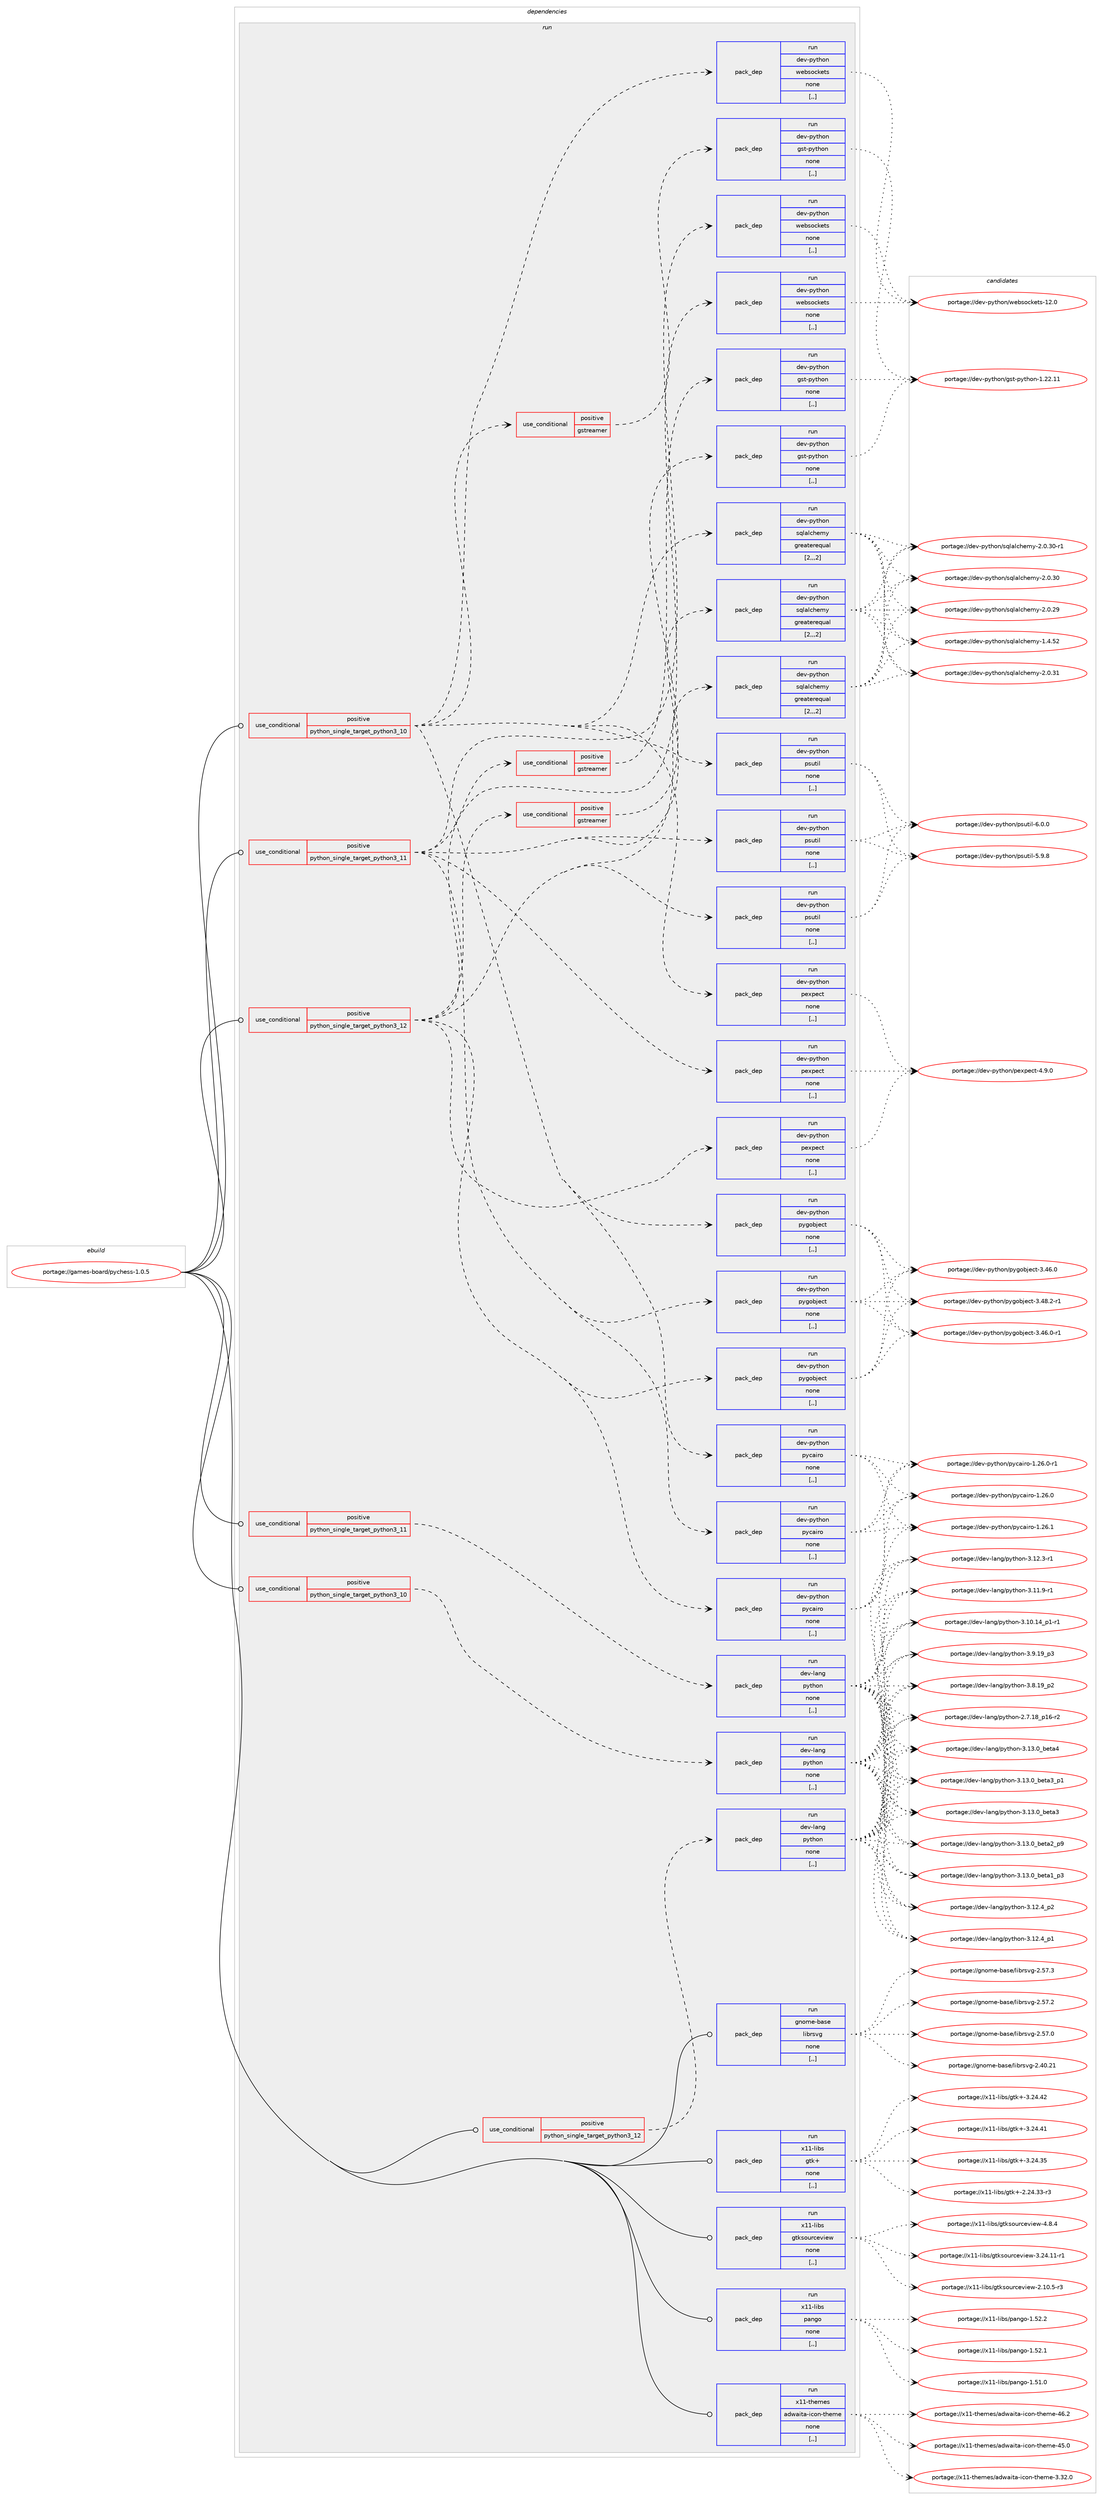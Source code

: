 digraph prolog {

# *************
# Graph options
# *************

newrank=true;
concentrate=true;
compound=true;
graph [rankdir=LR,fontname=Helvetica,fontsize=10,ranksep=1.5];#, ranksep=2.5, nodesep=0.2];
edge  [arrowhead=vee];
node  [fontname=Helvetica,fontsize=10];

# **********
# The ebuild
# **********

subgraph cluster_leftcol {
color=gray;
label=<<i>ebuild</i>>;
id [label="portage://games-board/pychess-1.0.5", color=red, width=4, href="../games-board/pychess-1.0.5.svg"];
}

# ****************
# The dependencies
# ****************

subgraph cluster_midcol {
color=gray;
label=<<i>dependencies</i>>;
subgraph cluster_compile {
fillcolor="#eeeeee";
style=filled;
label=<<i>compile</i>>;
}
subgraph cluster_compileandrun {
fillcolor="#eeeeee";
style=filled;
label=<<i>compile and run</i>>;
}
subgraph cluster_run {
fillcolor="#eeeeee";
style=filled;
label=<<i>run</i>>;
subgraph cond63045 {
dependency226054 [label=<<TABLE BORDER="0" CELLBORDER="1" CELLSPACING="0" CELLPADDING="4"><TR><TD ROWSPAN="3" CELLPADDING="10">use_conditional</TD></TR><TR><TD>positive</TD></TR><TR><TD>python_single_target_python3_10</TD></TR></TABLE>>, shape=none, color=red];
subgraph pack161528 {
dependency226055 [label=<<TABLE BORDER="0" CELLBORDER="1" CELLSPACING="0" CELLPADDING="4" WIDTH="220"><TR><TD ROWSPAN="6" CELLPADDING="30">pack_dep</TD></TR><TR><TD WIDTH="110">run</TD></TR><TR><TD>dev-lang</TD></TR><TR><TD>python</TD></TR><TR><TD>none</TD></TR><TR><TD>[,,]</TD></TR></TABLE>>, shape=none, color=blue];
}
dependency226054:e -> dependency226055:w [weight=20,style="dashed",arrowhead="vee"];
}
id:e -> dependency226054:w [weight=20,style="solid",arrowhead="odot"];
subgraph cond63046 {
dependency226056 [label=<<TABLE BORDER="0" CELLBORDER="1" CELLSPACING="0" CELLPADDING="4"><TR><TD ROWSPAN="3" CELLPADDING="10">use_conditional</TD></TR><TR><TD>positive</TD></TR><TR><TD>python_single_target_python3_10</TD></TR></TABLE>>, shape=none, color=red];
subgraph pack161529 {
dependency226057 [label=<<TABLE BORDER="0" CELLBORDER="1" CELLSPACING="0" CELLPADDING="4" WIDTH="220"><TR><TD ROWSPAN="6" CELLPADDING="30">pack_dep</TD></TR><TR><TD WIDTH="110">run</TD></TR><TR><TD>dev-python</TD></TR><TR><TD>pexpect</TD></TR><TR><TD>none</TD></TR><TR><TD>[,,]</TD></TR></TABLE>>, shape=none, color=blue];
}
dependency226056:e -> dependency226057:w [weight=20,style="dashed",arrowhead="vee"];
subgraph pack161530 {
dependency226058 [label=<<TABLE BORDER="0" CELLBORDER="1" CELLSPACING="0" CELLPADDING="4" WIDTH="220"><TR><TD ROWSPAN="6" CELLPADDING="30">pack_dep</TD></TR><TR><TD WIDTH="110">run</TD></TR><TR><TD>dev-python</TD></TR><TR><TD>psutil</TD></TR><TR><TD>none</TD></TR><TR><TD>[,,]</TD></TR></TABLE>>, shape=none, color=blue];
}
dependency226056:e -> dependency226058:w [weight=20,style="dashed",arrowhead="vee"];
subgraph pack161531 {
dependency226059 [label=<<TABLE BORDER="0" CELLBORDER="1" CELLSPACING="0" CELLPADDING="4" WIDTH="220"><TR><TD ROWSPAN="6" CELLPADDING="30">pack_dep</TD></TR><TR><TD WIDTH="110">run</TD></TR><TR><TD>dev-python</TD></TR><TR><TD>pycairo</TD></TR><TR><TD>none</TD></TR><TR><TD>[,,]</TD></TR></TABLE>>, shape=none, color=blue];
}
dependency226056:e -> dependency226059:w [weight=20,style="dashed",arrowhead="vee"];
subgraph pack161532 {
dependency226060 [label=<<TABLE BORDER="0" CELLBORDER="1" CELLSPACING="0" CELLPADDING="4" WIDTH="220"><TR><TD ROWSPAN="6" CELLPADDING="30">pack_dep</TD></TR><TR><TD WIDTH="110">run</TD></TR><TR><TD>dev-python</TD></TR><TR><TD>pygobject</TD></TR><TR><TD>none</TD></TR><TR><TD>[,,]</TD></TR></TABLE>>, shape=none, color=blue];
}
dependency226056:e -> dependency226060:w [weight=20,style="dashed",arrowhead="vee"];
subgraph pack161533 {
dependency226061 [label=<<TABLE BORDER="0" CELLBORDER="1" CELLSPACING="0" CELLPADDING="4" WIDTH="220"><TR><TD ROWSPAN="6" CELLPADDING="30">pack_dep</TD></TR><TR><TD WIDTH="110">run</TD></TR><TR><TD>dev-python</TD></TR><TR><TD>sqlalchemy</TD></TR><TR><TD>greaterequal</TD></TR><TR><TD>[2,,,2]</TD></TR></TABLE>>, shape=none, color=blue];
}
dependency226056:e -> dependency226061:w [weight=20,style="dashed",arrowhead="vee"];
subgraph pack161534 {
dependency226062 [label=<<TABLE BORDER="0" CELLBORDER="1" CELLSPACING="0" CELLPADDING="4" WIDTH="220"><TR><TD ROWSPAN="6" CELLPADDING="30">pack_dep</TD></TR><TR><TD WIDTH="110">run</TD></TR><TR><TD>dev-python</TD></TR><TR><TD>websockets</TD></TR><TR><TD>none</TD></TR><TR><TD>[,,]</TD></TR></TABLE>>, shape=none, color=blue];
}
dependency226056:e -> dependency226062:w [weight=20,style="dashed",arrowhead="vee"];
subgraph cond63047 {
dependency226063 [label=<<TABLE BORDER="0" CELLBORDER="1" CELLSPACING="0" CELLPADDING="4"><TR><TD ROWSPAN="3" CELLPADDING="10">use_conditional</TD></TR><TR><TD>positive</TD></TR><TR><TD>gstreamer</TD></TR></TABLE>>, shape=none, color=red];
subgraph pack161535 {
dependency226064 [label=<<TABLE BORDER="0" CELLBORDER="1" CELLSPACING="0" CELLPADDING="4" WIDTH="220"><TR><TD ROWSPAN="6" CELLPADDING="30">pack_dep</TD></TR><TR><TD WIDTH="110">run</TD></TR><TR><TD>dev-python</TD></TR><TR><TD>gst-python</TD></TR><TR><TD>none</TD></TR><TR><TD>[,,]</TD></TR></TABLE>>, shape=none, color=blue];
}
dependency226063:e -> dependency226064:w [weight=20,style="dashed",arrowhead="vee"];
}
dependency226056:e -> dependency226063:w [weight=20,style="dashed",arrowhead="vee"];
}
id:e -> dependency226056:w [weight=20,style="solid",arrowhead="odot"];
subgraph cond63048 {
dependency226065 [label=<<TABLE BORDER="0" CELLBORDER="1" CELLSPACING="0" CELLPADDING="4"><TR><TD ROWSPAN="3" CELLPADDING="10">use_conditional</TD></TR><TR><TD>positive</TD></TR><TR><TD>python_single_target_python3_11</TD></TR></TABLE>>, shape=none, color=red];
subgraph pack161536 {
dependency226066 [label=<<TABLE BORDER="0" CELLBORDER="1" CELLSPACING="0" CELLPADDING="4" WIDTH="220"><TR><TD ROWSPAN="6" CELLPADDING="30">pack_dep</TD></TR><TR><TD WIDTH="110">run</TD></TR><TR><TD>dev-lang</TD></TR><TR><TD>python</TD></TR><TR><TD>none</TD></TR><TR><TD>[,,]</TD></TR></TABLE>>, shape=none, color=blue];
}
dependency226065:e -> dependency226066:w [weight=20,style="dashed",arrowhead="vee"];
}
id:e -> dependency226065:w [weight=20,style="solid",arrowhead="odot"];
subgraph cond63049 {
dependency226067 [label=<<TABLE BORDER="0" CELLBORDER="1" CELLSPACING="0" CELLPADDING="4"><TR><TD ROWSPAN="3" CELLPADDING="10">use_conditional</TD></TR><TR><TD>positive</TD></TR><TR><TD>python_single_target_python3_11</TD></TR></TABLE>>, shape=none, color=red];
subgraph pack161537 {
dependency226068 [label=<<TABLE BORDER="0" CELLBORDER="1" CELLSPACING="0" CELLPADDING="4" WIDTH="220"><TR><TD ROWSPAN="6" CELLPADDING="30">pack_dep</TD></TR><TR><TD WIDTH="110">run</TD></TR><TR><TD>dev-python</TD></TR><TR><TD>pexpect</TD></TR><TR><TD>none</TD></TR><TR><TD>[,,]</TD></TR></TABLE>>, shape=none, color=blue];
}
dependency226067:e -> dependency226068:w [weight=20,style="dashed",arrowhead="vee"];
subgraph pack161538 {
dependency226069 [label=<<TABLE BORDER="0" CELLBORDER="1" CELLSPACING="0" CELLPADDING="4" WIDTH="220"><TR><TD ROWSPAN="6" CELLPADDING="30">pack_dep</TD></TR><TR><TD WIDTH="110">run</TD></TR><TR><TD>dev-python</TD></TR><TR><TD>psutil</TD></TR><TR><TD>none</TD></TR><TR><TD>[,,]</TD></TR></TABLE>>, shape=none, color=blue];
}
dependency226067:e -> dependency226069:w [weight=20,style="dashed",arrowhead="vee"];
subgraph pack161539 {
dependency226070 [label=<<TABLE BORDER="0" CELLBORDER="1" CELLSPACING="0" CELLPADDING="4" WIDTH="220"><TR><TD ROWSPAN="6" CELLPADDING="30">pack_dep</TD></TR><TR><TD WIDTH="110">run</TD></TR><TR><TD>dev-python</TD></TR><TR><TD>pycairo</TD></TR><TR><TD>none</TD></TR><TR><TD>[,,]</TD></TR></TABLE>>, shape=none, color=blue];
}
dependency226067:e -> dependency226070:w [weight=20,style="dashed",arrowhead="vee"];
subgraph pack161540 {
dependency226071 [label=<<TABLE BORDER="0" CELLBORDER="1" CELLSPACING="0" CELLPADDING="4" WIDTH="220"><TR><TD ROWSPAN="6" CELLPADDING="30">pack_dep</TD></TR><TR><TD WIDTH="110">run</TD></TR><TR><TD>dev-python</TD></TR><TR><TD>pygobject</TD></TR><TR><TD>none</TD></TR><TR><TD>[,,]</TD></TR></TABLE>>, shape=none, color=blue];
}
dependency226067:e -> dependency226071:w [weight=20,style="dashed",arrowhead="vee"];
subgraph pack161541 {
dependency226072 [label=<<TABLE BORDER="0" CELLBORDER="1" CELLSPACING="0" CELLPADDING="4" WIDTH="220"><TR><TD ROWSPAN="6" CELLPADDING="30">pack_dep</TD></TR><TR><TD WIDTH="110">run</TD></TR><TR><TD>dev-python</TD></TR><TR><TD>sqlalchemy</TD></TR><TR><TD>greaterequal</TD></TR><TR><TD>[2,,,2]</TD></TR></TABLE>>, shape=none, color=blue];
}
dependency226067:e -> dependency226072:w [weight=20,style="dashed",arrowhead="vee"];
subgraph pack161542 {
dependency226073 [label=<<TABLE BORDER="0" CELLBORDER="1" CELLSPACING="0" CELLPADDING="4" WIDTH="220"><TR><TD ROWSPAN="6" CELLPADDING="30">pack_dep</TD></TR><TR><TD WIDTH="110">run</TD></TR><TR><TD>dev-python</TD></TR><TR><TD>websockets</TD></TR><TR><TD>none</TD></TR><TR><TD>[,,]</TD></TR></TABLE>>, shape=none, color=blue];
}
dependency226067:e -> dependency226073:w [weight=20,style="dashed",arrowhead="vee"];
subgraph cond63050 {
dependency226074 [label=<<TABLE BORDER="0" CELLBORDER="1" CELLSPACING="0" CELLPADDING="4"><TR><TD ROWSPAN="3" CELLPADDING="10">use_conditional</TD></TR><TR><TD>positive</TD></TR><TR><TD>gstreamer</TD></TR></TABLE>>, shape=none, color=red];
subgraph pack161543 {
dependency226075 [label=<<TABLE BORDER="0" CELLBORDER="1" CELLSPACING="0" CELLPADDING="4" WIDTH="220"><TR><TD ROWSPAN="6" CELLPADDING="30">pack_dep</TD></TR><TR><TD WIDTH="110">run</TD></TR><TR><TD>dev-python</TD></TR><TR><TD>gst-python</TD></TR><TR><TD>none</TD></TR><TR><TD>[,,]</TD></TR></TABLE>>, shape=none, color=blue];
}
dependency226074:e -> dependency226075:w [weight=20,style="dashed",arrowhead="vee"];
}
dependency226067:e -> dependency226074:w [weight=20,style="dashed",arrowhead="vee"];
}
id:e -> dependency226067:w [weight=20,style="solid",arrowhead="odot"];
subgraph cond63051 {
dependency226076 [label=<<TABLE BORDER="0" CELLBORDER="1" CELLSPACING="0" CELLPADDING="4"><TR><TD ROWSPAN="3" CELLPADDING="10">use_conditional</TD></TR><TR><TD>positive</TD></TR><TR><TD>python_single_target_python3_12</TD></TR></TABLE>>, shape=none, color=red];
subgraph pack161544 {
dependency226077 [label=<<TABLE BORDER="0" CELLBORDER="1" CELLSPACING="0" CELLPADDING="4" WIDTH="220"><TR><TD ROWSPAN="6" CELLPADDING="30">pack_dep</TD></TR><TR><TD WIDTH="110">run</TD></TR><TR><TD>dev-lang</TD></TR><TR><TD>python</TD></TR><TR><TD>none</TD></TR><TR><TD>[,,]</TD></TR></TABLE>>, shape=none, color=blue];
}
dependency226076:e -> dependency226077:w [weight=20,style="dashed",arrowhead="vee"];
}
id:e -> dependency226076:w [weight=20,style="solid",arrowhead="odot"];
subgraph cond63052 {
dependency226078 [label=<<TABLE BORDER="0" CELLBORDER="1" CELLSPACING="0" CELLPADDING="4"><TR><TD ROWSPAN="3" CELLPADDING="10">use_conditional</TD></TR><TR><TD>positive</TD></TR><TR><TD>python_single_target_python3_12</TD></TR></TABLE>>, shape=none, color=red];
subgraph pack161545 {
dependency226079 [label=<<TABLE BORDER="0" CELLBORDER="1" CELLSPACING="0" CELLPADDING="4" WIDTH="220"><TR><TD ROWSPAN="6" CELLPADDING="30">pack_dep</TD></TR><TR><TD WIDTH="110">run</TD></TR><TR><TD>dev-python</TD></TR><TR><TD>pexpect</TD></TR><TR><TD>none</TD></TR><TR><TD>[,,]</TD></TR></TABLE>>, shape=none, color=blue];
}
dependency226078:e -> dependency226079:w [weight=20,style="dashed",arrowhead="vee"];
subgraph pack161546 {
dependency226080 [label=<<TABLE BORDER="0" CELLBORDER="1" CELLSPACING="0" CELLPADDING="4" WIDTH="220"><TR><TD ROWSPAN="6" CELLPADDING="30">pack_dep</TD></TR><TR><TD WIDTH="110">run</TD></TR><TR><TD>dev-python</TD></TR><TR><TD>psutil</TD></TR><TR><TD>none</TD></TR><TR><TD>[,,]</TD></TR></TABLE>>, shape=none, color=blue];
}
dependency226078:e -> dependency226080:w [weight=20,style="dashed",arrowhead="vee"];
subgraph pack161547 {
dependency226081 [label=<<TABLE BORDER="0" CELLBORDER="1" CELLSPACING="0" CELLPADDING="4" WIDTH="220"><TR><TD ROWSPAN="6" CELLPADDING="30">pack_dep</TD></TR><TR><TD WIDTH="110">run</TD></TR><TR><TD>dev-python</TD></TR><TR><TD>pycairo</TD></TR><TR><TD>none</TD></TR><TR><TD>[,,]</TD></TR></TABLE>>, shape=none, color=blue];
}
dependency226078:e -> dependency226081:w [weight=20,style="dashed",arrowhead="vee"];
subgraph pack161548 {
dependency226082 [label=<<TABLE BORDER="0" CELLBORDER="1" CELLSPACING="0" CELLPADDING="4" WIDTH="220"><TR><TD ROWSPAN="6" CELLPADDING="30">pack_dep</TD></TR><TR><TD WIDTH="110">run</TD></TR><TR><TD>dev-python</TD></TR><TR><TD>pygobject</TD></TR><TR><TD>none</TD></TR><TR><TD>[,,]</TD></TR></TABLE>>, shape=none, color=blue];
}
dependency226078:e -> dependency226082:w [weight=20,style="dashed",arrowhead="vee"];
subgraph pack161549 {
dependency226083 [label=<<TABLE BORDER="0" CELLBORDER="1" CELLSPACING="0" CELLPADDING="4" WIDTH="220"><TR><TD ROWSPAN="6" CELLPADDING="30">pack_dep</TD></TR><TR><TD WIDTH="110">run</TD></TR><TR><TD>dev-python</TD></TR><TR><TD>sqlalchemy</TD></TR><TR><TD>greaterequal</TD></TR><TR><TD>[2,,,2]</TD></TR></TABLE>>, shape=none, color=blue];
}
dependency226078:e -> dependency226083:w [weight=20,style="dashed",arrowhead="vee"];
subgraph pack161550 {
dependency226084 [label=<<TABLE BORDER="0" CELLBORDER="1" CELLSPACING="0" CELLPADDING="4" WIDTH="220"><TR><TD ROWSPAN="6" CELLPADDING="30">pack_dep</TD></TR><TR><TD WIDTH="110">run</TD></TR><TR><TD>dev-python</TD></TR><TR><TD>websockets</TD></TR><TR><TD>none</TD></TR><TR><TD>[,,]</TD></TR></TABLE>>, shape=none, color=blue];
}
dependency226078:e -> dependency226084:w [weight=20,style="dashed",arrowhead="vee"];
subgraph cond63053 {
dependency226085 [label=<<TABLE BORDER="0" CELLBORDER="1" CELLSPACING="0" CELLPADDING="4"><TR><TD ROWSPAN="3" CELLPADDING="10">use_conditional</TD></TR><TR><TD>positive</TD></TR><TR><TD>gstreamer</TD></TR></TABLE>>, shape=none, color=red];
subgraph pack161551 {
dependency226086 [label=<<TABLE BORDER="0" CELLBORDER="1" CELLSPACING="0" CELLPADDING="4" WIDTH="220"><TR><TD ROWSPAN="6" CELLPADDING="30">pack_dep</TD></TR><TR><TD WIDTH="110">run</TD></TR><TR><TD>dev-python</TD></TR><TR><TD>gst-python</TD></TR><TR><TD>none</TD></TR><TR><TD>[,,]</TD></TR></TABLE>>, shape=none, color=blue];
}
dependency226085:e -> dependency226086:w [weight=20,style="dashed",arrowhead="vee"];
}
dependency226078:e -> dependency226085:w [weight=20,style="dashed",arrowhead="vee"];
}
id:e -> dependency226078:w [weight=20,style="solid",arrowhead="odot"];
subgraph pack161552 {
dependency226087 [label=<<TABLE BORDER="0" CELLBORDER="1" CELLSPACING="0" CELLPADDING="4" WIDTH="220"><TR><TD ROWSPAN="6" CELLPADDING="30">pack_dep</TD></TR><TR><TD WIDTH="110">run</TD></TR><TR><TD>gnome-base</TD></TR><TR><TD>librsvg</TD></TR><TR><TD>none</TD></TR><TR><TD>[,,]</TD></TR></TABLE>>, shape=none, color=blue];
}
id:e -> dependency226087:w [weight=20,style="solid",arrowhead="odot"];
subgraph pack161553 {
dependency226088 [label=<<TABLE BORDER="0" CELLBORDER="1" CELLSPACING="0" CELLPADDING="4" WIDTH="220"><TR><TD ROWSPAN="6" CELLPADDING="30">pack_dep</TD></TR><TR><TD WIDTH="110">run</TD></TR><TR><TD>x11-libs</TD></TR><TR><TD>gtk+</TD></TR><TR><TD>none</TD></TR><TR><TD>[,,]</TD></TR></TABLE>>, shape=none, color=blue];
}
id:e -> dependency226088:w [weight=20,style="solid",arrowhead="odot"];
subgraph pack161554 {
dependency226089 [label=<<TABLE BORDER="0" CELLBORDER="1" CELLSPACING="0" CELLPADDING="4" WIDTH="220"><TR><TD ROWSPAN="6" CELLPADDING="30">pack_dep</TD></TR><TR><TD WIDTH="110">run</TD></TR><TR><TD>x11-libs</TD></TR><TR><TD>gtksourceview</TD></TR><TR><TD>none</TD></TR><TR><TD>[,,]</TD></TR></TABLE>>, shape=none, color=blue];
}
id:e -> dependency226089:w [weight=20,style="solid",arrowhead="odot"];
subgraph pack161555 {
dependency226090 [label=<<TABLE BORDER="0" CELLBORDER="1" CELLSPACING="0" CELLPADDING="4" WIDTH="220"><TR><TD ROWSPAN="6" CELLPADDING="30">pack_dep</TD></TR><TR><TD WIDTH="110">run</TD></TR><TR><TD>x11-libs</TD></TR><TR><TD>pango</TD></TR><TR><TD>none</TD></TR><TR><TD>[,,]</TD></TR></TABLE>>, shape=none, color=blue];
}
id:e -> dependency226090:w [weight=20,style="solid",arrowhead="odot"];
subgraph pack161556 {
dependency226091 [label=<<TABLE BORDER="0" CELLBORDER="1" CELLSPACING="0" CELLPADDING="4" WIDTH="220"><TR><TD ROWSPAN="6" CELLPADDING="30">pack_dep</TD></TR><TR><TD WIDTH="110">run</TD></TR><TR><TD>x11-themes</TD></TR><TR><TD>adwaita-icon-theme</TD></TR><TR><TD>none</TD></TR><TR><TD>[,,]</TD></TR></TABLE>>, shape=none, color=blue];
}
id:e -> dependency226091:w [weight=20,style="solid",arrowhead="odot"];
}
}

# **************
# The candidates
# **************

subgraph cluster_choices {
rank=same;
color=gray;
label=<<i>candidates</i>>;

subgraph choice161528 {
color=black;
nodesep=1;
choice1001011184510897110103471121211161041111104551464951464895981011169752 [label="portage://dev-lang/python-3.13.0_beta4", color=red, width=4,href="../dev-lang/python-3.13.0_beta4.svg"];
choice10010111845108971101034711212111610411111045514649514648959810111697519511249 [label="portage://dev-lang/python-3.13.0_beta3_p1", color=red, width=4,href="../dev-lang/python-3.13.0_beta3_p1.svg"];
choice1001011184510897110103471121211161041111104551464951464895981011169751 [label="portage://dev-lang/python-3.13.0_beta3", color=red, width=4,href="../dev-lang/python-3.13.0_beta3.svg"];
choice10010111845108971101034711212111610411111045514649514648959810111697509511257 [label="portage://dev-lang/python-3.13.0_beta2_p9", color=red, width=4,href="../dev-lang/python-3.13.0_beta2_p9.svg"];
choice10010111845108971101034711212111610411111045514649514648959810111697499511251 [label="portage://dev-lang/python-3.13.0_beta1_p3", color=red, width=4,href="../dev-lang/python-3.13.0_beta1_p3.svg"];
choice100101118451089711010347112121116104111110455146495046529511250 [label="portage://dev-lang/python-3.12.4_p2", color=red, width=4,href="../dev-lang/python-3.12.4_p2.svg"];
choice100101118451089711010347112121116104111110455146495046529511249 [label="portage://dev-lang/python-3.12.4_p1", color=red, width=4,href="../dev-lang/python-3.12.4_p1.svg"];
choice100101118451089711010347112121116104111110455146495046514511449 [label="portage://dev-lang/python-3.12.3-r1", color=red, width=4,href="../dev-lang/python-3.12.3-r1.svg"];
choice100101118451089711010347112121116104111110455146494946574511449 [label="portage://dev-lang/python-3.11.9-r1", color=red, width=4,href="../dev-lang/python-3.11.9-r1.svg"];
choice100101118451089711010347112121116104111110455146494846495295112494511449 [label="portage://dev-lang/python-3.10.14_p1-r1", color=red, width=4,href="../dev-lang/python-3.10.14_p1-r1.svg"];
choice100101118451089711010347112121116104111110455146574649579511251 [label="portage://dev-lang/python-3.9.19_p3", color=red, width=4,href="../dev-lang/python-3.9.19_p3.svg"];
choice100101118451089711010347112121116104111110455146564649579511250 [label="portage://dev-lang/python-3.8.19_p2", color=red, width=4,href="../dev-lang/python-3.8.19_p2.svg"];
choice100101118451089711010347112121116104111110455046554649569511249544511450 [label="portage://dev-lang/python-2.7.18_p16-r2", color=red, width=4,href="../dev-lang/python-2.7.18_p16-r2.svg"];
dependency226055:e -> choice1001011184510897110103471121211161041111104551464951464895981011169752:w [style=dotted,weight="100"];
dependency226055:e -> choice10010111845108971101034711212111610411111045514649514648959810111697519511249:w [style=dotted,weight="100"];
dependency226055:e -> choice1001011184510897110103471121211161041111104551464951464895981011169751:w [style=dotted,weight="100"];
dependency226055:e -> choice10010111845108971101034711212111610411111045514649514648959810111697509511257:w [style=dotted,weight="100"];
dependency226055:e -> choice10010111845108971101034711212111610411111045514649514648959810111697499511251:w [style=dotted,weight="100"];
dependency226055:e -> choice100101118451089711010347112121116104111110455146495046529511250:w [style=dotted,weight="100"];
dependency226055:e -> choice100101118451089711010347112121116104111110455146495046529511249:w [style=dotted,weight="100"];
dependency226055:e -> choice100101118451089711010347112121116104111110455146495046514511449:w [style=dotted,weight="100"];
dependency226055:e -> choice100101118451089711010347112121116104111110455146494946574511449:w [style=dotted,weight="100"];
dependency226055:e -> choice100101118451089711010347112121116104111110455146494846495295112494511449:w [style=dotted,weight="100"];
dependency226055:e -> choice100101118451089711010347112121116104111110455146574649579511251:w [style=dotted,weight="100"];
dependency226055:e -> choice100101118451089711010347112121116104111110455146564649579511250:w [style=dotted,weight="100"];
dependency226055:e -> choice100101118451089711010347112121116104111110455046554649569511249544511450:w [style=dotted,weight="100"];
}
subgraph choice161529 {
color=black;
nodesep=1;
choice100101118451121211161041111104711210112011210199116455246574648 [label="portage://dev-python/pexpect-4.9.0", color=red, width=4,href="../dev-python/pexpect-4.9.0.svg"];
dependency226057:e -> choice100101118451121211161041111104711210112011210199116455246574648:w [style=dotted,weight="100"];
}
subgraph choice161530 {
color=black;
nodesep=1;
choice1001011184511212111610411111047112115117116105108455446484648 [label="portage://dev-python/psutil-6.0.0", color=red, width=4,href="../dev-python/psutil-6.0.0.svg"];
choice1001011184511212111610411111047112115117116105108455346574656 [label="portage://dev-python/psutil-5.9.8", color=red, width=4,href="../dev-python/psutil-5.9.8.svg"];
dependency226058:e -> choice1001011184511212111610411111047112115117116105108455446484648:w [style=dotted,weight="100"];
dependency226058:e -> choice1001011184511212111610411111047112115117116105108455346574656:w [style=dotted,weight="100"];
}
subgraph choice161531 {
color=black;
nodesep=1;
choice1001011184511212111610411111047112121999710511411145494650544649 [label="portage://dev-python/pycairo-1.26.1", color=red, width=4,href="../dev-python/pycairo-1.26.1.svg"];
choice10010111845112121116104111110471121219997105114111454946505446484511449 [label="portage://dev-python/pycairo-1.26.0-r1", color=red, width=4,href="../dev-python/pycairo-1.26.0-r1.svg"];
choice1001011184511212111610411111047112121999710511411145494650544648 [label="portage://dev-python/pycairo-1.26.0", color=red, width=4,href="../dev-python/pycairo-1.26.0.svg"];
dependency226059:e -> choice1001011184511212111610411111047112121999710511411145494650544649:w [style=dotted,weight="100"];
dependency226059:e -> choice10010111845112121116104111110471121219997105114111454946505446484511449:w [style=dotted,weight="100"];
dependency226059:e -> choice1001011184511212111610411111047112121999710511411145494650544648:w [style=dotted,weight="100"];
}
subgraph choice161532 {
color=black;
nodesep=1;
choice10010111845112121116104111110471121211031119810610199116455146525646504511449 [label="portage://dev-python/pygobject-3.48.2-r1", color=red, width=4,href="../dev-python/pygobject-3.48.2-r1.svg"];
choice10010111845112121116104111110471121211031119810610199116455146525446484511449 [label="portage://dev-python/pygobject-3.46.0-r1", color=red, width=4,href="../dev-python/pygobject-3.46.0-r1.svg"];
choice1001011184511212111610411111047112121103111981061019911645514652544648 [label="portage://dev-python/pygobject-3.46.0", color=red, width=4,href="../dev-python/pygobject-3.46.0.svg"];
dependency226060:e -> choice10010111845112121116104111110471121211031119810610199116455146525646504511449:w [style=dotted,weight="100"];
dependency226060:e -> choice10010111845112121116104111110471121211031119810610199116455146525446484511449:w [style=dotted,weight="100"];
dependency226060:e -> choice1001011184511212111610411111047112121103111981061019911645514652544648:w [style=dotted,weight="100"];
}
subgraph choice161533 {
color=black;
nodesep=1;
choice1001011184511212111610411111047115113108971089910410110912145504648465149 [label="portage://dev-python/sqlalchemy-2.0.31", color=red, width=4,href="../dev-python/sqlalchemy-2.0.31.svg"];
choice10010111845112121116104111110471151131089710899104101109121455046484651484511449 [label="portage://dev-python/sqlalchemy-2.0.30-r1", color=red, width=4,href="../dev-python/sqlalchemy-2.0.30-r1.svg"];
choice1001011184511212111610411111047115113108971089910410110912145504648465148 [label="portage://dev-python/sqlalchemy-2.0.30", color=red, width=4,href="../dev-python/sqlalchemy-2.0.30.svg"];
choice1001011184511212111610411111047115113108971089910410110912145504648465057 [label="portage://dev-python/sqlalchemy-2.0.29", color=red, width=4,href="../dev-python/sqlalchemy-2.0.29.svg"];
choice1001011184511212111610411111047115113108971089910410110912145494652465350 [label="portage://dev-python/sqlalchemy-1.4.52", color=red, width=4,href="../dev-python/sqlalchemy-1.4.52.svg"];
dependency226061:e -> choice1001011184511212111610411111047115113108971089910410110912145504648465149:w [style=dotted,weight="100"];
dependency226061:e -> choice10010111845112121116104111110471151131089710899104101109121455046484651484511449:w [style=dotted,weight="100"];
dependency226061:e -> choice1001011184511212111610411111047115113108971089910410110912145504648465148:w [style=dotted,weight="100"];
dependency226061:e -> choice1001011184511212111610411111047115113108971089910410110912145504648465057:w [style=dotted,weight="100"];
dependency226061:e -> choice1001011184511212111610411111047115113108971089910410110912145494652465350:w [style=dotted,weight="100"];
}
subgraph choice161534 {
color=black;
nodesep=1;
choice100101118451121211161041111104711910198115111991071011161154549504648 [label="portage://dev-python/websockets-12.0", color=red, width=4,href="../dev-python/websockets-12.0.svg"];
dependency226062:e -> choice100101118451121211161041111104711910198115111991071011161154549504648:w [style=dotted,weight="100"];
}
subgraph choice161535 {
color=black;
nodesep=1;
choice1001011184511212111610411111047103115116451121211161041111104549465050464949 [label="portage://dev-python/gst-python-1.22.11", color=red, width=4,href="../dev-python/gst-python-1.22.11.svg"];
dependency226064:e -> choice1001011184511212111610411111047103115116451121211161041111104549465050464949:w [style=dotted,weight="100"];
}
subgraph choice161536 {
color=black;
nodesep=1;
choice1001011184510897110103471121211161041111104551464951464895981011169752 [label="portage://dev-lang/python-3.13.0_beta4", color=red, width=4,href="../dev-lang/python-3.13.0_beta4.svg"];
choice10010111845108971101034711212111610411111045514649514648959810111697519511249 [label="portage://dev-lang/python-3.13.0_beta3_p1", color=red, width=4,href="../dev-lang/python-3.13.0_beta3_p1.svg"];
choice1001011184510897110103471121211161041111104551464951464895981011169751 [label="portage://dev-lang/python-3.13.0_beta3", color=red, width=4,href="../dev-lang/python-3.13.0_beta3.svg"];
choice10010111845108971101034711212111610411111045514649514648959810111697509511257 [label="portage://dev-lang/python-3.13.0_beta2_p9", color=red, width=4,href="../dev-lang/python-3.13.0_beta2_p9.svg"];
choice10010111845108971101034711212111610411111045514649514648959810111697499511251 [label="portage://dev-lang/python-3.13.0_beta1_p3", color=red, width=4,href="../dev-lang/python-3.13.0_beta1_p3.svg"];
choice100101118451089711010347112121116104111110455146495046529511250 [label="portage://dev-lang/python-3.12.4_p2", color=red, width=4,href="../dev-lang/python-3.12.4_p2.svg"];
choice100101118451089711010347112121116104111110455146495046529511249 [label="portage://dev-lang/python-3.12.4_p1", color=red, width=4,href="../dev-lang/python-3.12.4_p1.svg"];
choice100101118451089711010347112121116104111110455146495046514511449 [label="portage://dev-lang/python-3.12.3-r1", color=red, width=4,href="../dev-lang/python-3.12.3-r1.svg"];
choice100101118451089711010347112121116104111110455146494946574511449 [label="portage://dev-lang/python-3.11.9-r1", color=red, width=4,href="../dev-lang/python-3.11.9-r1.svg"];
choice100101118451089711010347112121116104111110455146494846495295112494511449 [label="portage://dev-lang/python-3.10.14_p1-r1", color=red, width=4,href="../dev-lang/python-3.10.14_p1-r1.svg"];
choice100101118451089711010347112121116104111110455146574649579511251 [label="portage://dev-lang/python-3.9.19_p3", color=red, width=4,href="../dev-lang/python-3.9.19_p3.svg"];
choice100101118451089711010347112121116104111110455146564649579511250 [label="portage://dev-lang/python-3.8.19_p2", color=red, width=4,href="../dev-lang/python-3.8.19_p2.svg"];
choice100101118451089711010347112121116104111110455046554649569511249544511450 [label="portage://dev-lang/python-2.7.18_p16-r2", color=red, width=4,href="../dev-lang/python-2.7.18_p16-r2.svg"];
dependency226066:e -> choice1001011184510897110103471121211161041111104551464951464895981011169752:w [style=dotted,weight="100"];
dependency226066:e -> choice10010111845108971101034711212111610411111045514649514648959810111697519511249:w [style=dotted,weight="100"];
dependency226066:e -> choice1001011184510897110103471121211161041111104551464951464895981011169751:w [style=dotted,weight="100"];
dependency226066:e -> choice10010111845108971101034711212111610411111045514649514648959810111697509511257:w [style=dotted,weight="100"];
dependency226066:e -> choice10010111845108971101034711212111610411111045514649514648959810111697499511251:w [style=dotted,weight="100"];
dependency226066:e -> choice100101118451089711010347112121116104111110455146495046529511250:w [style=dotted,weight="100"];
dependency226066:e -> choice100101118451089711010347112121116104111110455146495046529511249:w [style=dotted,weight="100"];
dependency226066:e -> choice100101118451089711010347112121116104111110455146495046514511449:w [style=dotted,weight="100"];
dependency226066:e -> choice100101118451089711010347112121116104111110455146494946574511449:w [style=dotted,weight="100"];
dependency226066:e -> choice100101118451089711010347112121116104111110455146494846495295112494511449:w [style=dotted,weight="100"];
dependency226066:e -> choice100101118451089711010347112121116104111110455146574649579511251:w [style=dotted,weight="100"];
dependency226066:e -> choice100101118451089711010347112121116104111110455146564649579511250:w [style=dotted,weight="100"];
dependency226066:e -> choice100101118451089711010347112121116104111110455046554649569511249544511450:w [style=dotted,weight="100"];
}
subgraph choice161537 {
color=black;
nodesep=1;
choice100101118451121211161041111104711210112011210199116455246574648 [label="portage://dev-python/pexpect-4.9.0", color=red, width=4,href="../dev-python/pexpect-4.9.0.svg"];
dependency226068:e -> choice100101118451121211161041111104711210112011210199116455246574648:w [style=dotted,weight="100"];
}
subgraph choice161538 {
color=black;
nodesep=1;
choice1001011184511212111610411111047112115117116105108455446484648 [label="portage://dev-python/psutil-6.0.0", color=red, width=4,href="../dev-python/psutil-6.0.0.svg"];
choice1001011184511212111610411111047112115117116105108455346574656 [label="portage://dev-python/psutil-5.9.8", color=red, width=4,href="../dev-python/psutil-5.9.8.svg"];
dependency226069:e -> choice1001011184511212111610411111047112115117116105108455446484648:w [style=dotted,weight="100"];
dependency226069:e -> choice1001011184511212111610411111047112115117116105108455346574656:w [style=dotted,weight="100"];
}
subgraph choice161539 {
color=black;
nodesep=1;
choice1001011184511212111610411111047112121999710511411145494650544649 [label="portage://dev-python/pycairo-1.26.1", color=red, width=4,href="../dev-python/pycairo-1.26.1.svg"];
choice10010111845112121116104111110471121219997105114111454946505446484511449 [label="portage://dev-python/pycairo-1.26.0-r1", color=red, width=4,href="../dev-python/pycairo-1.26.0-r1.svg"];
choice1001011184511212111610411111047112121999710511411145494650544648 [label="portage://dev-python/pycairo-1.26.0", color=red, width=4,href="../dev-python/pycairo-1.26.0.svg"];
dependency226070:e -> choice1001011184511212111610411111047112121999710511411145494650544649:w [style=dotted,weight="100"];
dependency226070:e -> choice10010111845112121116104111110471121219997105114111454946505446484511449:w [style=dotted,weight="100"];
dependency226070:e -> choice1001011184511212111610411111047112121999710511411145494650544648:w [style=dotted,weight="100"];
}
subgraph choice161540 {
color=black;
nodesep=1;
choice10010111845112121116104111110471121211031119810610199116455146525646504511449 [label="portage://dev-python/pygobject-3.48.2-r1", color=red, width=4,href="../dev-python/pygobject-3.48.2-r1.svg"];
choice10010111845112121116104111110471121211031119810610199116455146525446484511449 [label="portage://dev-python/pygobject-3.46.0-r1", color=red, width=4,href="../dev-python/pygobject-3.46.0-r1.svg"];
choice1001011184511212111610411111047112121103111981061019911645514652544648 [label="portage://dev-python/pygobject-3.46.0", color=red, width=4,href="../dev-python/pygobject-3.46.0.svg"];
dependency226071:e -> choice10010111845112121116104111110471121211031119810610199116455146525646504511449:w [style=dotted,weight="100"];
dependency226071:e -> choice10010111845112121116104111110471121211031119810610199116455146525446484511449:w [style=dotted,weight="100"];
dependency226071:e -> choice1001011184511212111610411111047112121103111981061019911645514652544648:w [style=dotted,weight="100"];
}
subgraph choice161541 {
color=black;
nodesep=1;
choice1001011184511212111610411111047115113108971089910410110912145504648465149 [label="portage://dev-python/sqlalchemy-2.0.31", color=red, width=4,href="../dev-python/sqlalchemy-2.0.31.svg"];
choice10010111845112121116104111110471151131089710899104101109121455046484651484511449 [label="portage://dev-python/sqlalchemy-2.0.30-r1", color=red, width=4,href="../dev-python/sqlalchemy-2.0.30-r1.svg"];
choice1001011184511212111610411111047115113108971089910410110912145504648465148 [label="portage://dev-python/sqlalchemy-2.0.30", color=red, width=4,href="../dev-python/sqlalchemy-2.0.30.svg"];
choice1001011184511212111610411111047115113108971089910410110912145504648465057 [label="portage://dev-python/sqlalchemy-2.0.29", color=red, width=4,href="../dev-python/sqlalchemy-2.0.29.svg"];
choice1001011184511212111610411111047115113108971089910410110912145494652465350 [label="portage://dev-python/sqlalchemy-1.4.52", color=red, width=4,href="../dev-python/sqlalchemy-1.4.52.svg"];
dependency226072:e -> choice1001011184511212111610411111047115113108971089910410110912145504648465149:w [style=dotted,weight="100"];
dependency226072:e -> choice10010111845112121116104111110471151131089710899104101109121455046484651484511449:w [style=dotted,weight="100"];
dependency226072:e -> choice1001011184511212111610411111047115113108971089910410110912145504648465148:w [style=dotted,weight="100"];
dependency226072:e -> choice1001011184511212111610411111047115113108971089910410110912145504648465057:w [style=dotted,weight="100"];
dependency226072:e -> choice1001011184511212111610411111047115113108971089910410110912145494652465350:w [style=dotted,weight="100"];
}
subgraph choice161542 {
color=black;
nodesep=1;
choice100101118451121211161041111104711910198115111991071011161154549504648 [label="portage://dev-python/websockets-12.0", color=red, width=4,href="../dev-python/websockets-12.0.svg"];
dependency226073:e -> choice100101118451121211161041111104711910198115111991071011161154549504648:w [style=dotted,weight="100"];
}
subgraph choice161543 {
color=black;
nodesep=1;
choice1001011184511212111610411111047103115116451121211161041111104549465050464949 [label="portage://dev-python/gst-python-1.22.11", color=red, width=4,href="../dev-python/gst-python-1.22.11.svg"];
dependency226075:e -> choice1001011184511212111610411111047103115116451121211161041111104549465050464949:w [style=dotted,weight="100"];
}
subgraph choice161544 {
color=black;
nodesep=1;
choice1001011184510897110103471121211161041111104551464951464895981011169752 [label="portage://dev-lang/python-3.13.0_beta4", color=red, width=4,href="../dev-lang/python-3.13.0_beta4.svg"];
choice10010111845108971101034711212111610411111045514649514648959810111697519511249 [label="portage://dev-lang/python-3.13.0_beta3_p1", color=red, width=4,href="../dev-lang/python-3.13.0_beta3_p1.svg"];
choice1001011184510897110103471121211161041111104551464951464895981011169751 [label="portage://dev-lang/python-3.13.0_beta3", color=red, width=4,href="../dev-lang/python-3.13.0_beta3.svg"];
choice10010111845108971101034711212111610411111045514649514648959810111697509511257 [label="portage://dev-lang/python-3.13.0_beta2_p9", color=red, width=4,href="../dev-lang/python-3.13.0_beta2_p9.svg"];
choice10010111845108971101034711212111610411111045514649514648959810111697499511251 [label="portage://dev-lang/python-3.13.0_beta1_p3", color=red, width=4,href="../dev-lang/python-3.13.0_beta1_p3.svg"];
choice100101118451089711010347112121116104111110455146495046529511250 [label="portage://dev-lang/python-3.12.4_p2", color=red, width=4,href="../dev-lang/python-3.12.4_p2.svg"];
choice100101118451089711010347112121116104111110455146495046529511249 [label="portage://dev-lang/python-3.12.4_p1", color=red, width=4,href="../dev-lang/python-3.12.4_p1.svg"];
choice100101118451089711010347112121116104111110455146495046514511449 [label="portage://dev-lang/python-3.12.3-r1", color=red, width=4,href="../dev-lang/python-3.12.3-r1.svg"];
choice100101118451089711010347112121116104111110455146494946574511449 [label="portage://dev-lang/python-3.11.9-r1", color=red, width=4,href="../dev-lang/python-3.11.9-r1.svg"];
choice100101118451089711010347112121116104111110455146494846495295112494511449 [label="portage://dev-lang/python-3.10.14_p1-r1", color=red, width=4,href="../dev-lang/python-3.10.14_p1-r1.svg"];
choice100101118451089711010347112121116104111110455146574649579511251 [label="portage://dev-lang/python-3.9.19_p3", color=red, width=4,href="../dev-lang/python-3.9.19_p3.svg"];
choice100101118451089711010347112121116104111110455146564649579511250 [label="portage://dev-lang/python-3.8.19_p2", color=red, width=4,href="../dev-lang/python-3.8.19_p2.svg"];
choice100101118451089711010347112121116104111110455046554649569511249544511450 [label="portage://dev-lang/python-2.7.18_p16-r2", color=red, width=4,href="../dev-lang/python-2.7.18_p16-r2.svg"];
dependency226077:e -> choice1001011184510897110103471121211161041111104551464951464895981011169752:w [style=dotted,weight="100"];
dependency226077:e -> choice10010111845108971101034711212111610411111045514649514648959810111697519511249:w [style=dotted,weight="100"];
dependency226077:e -> choice1001011184510897110103471121211161041111104551464951464895981011169751:w [style=dotted,weight="100"];
dependency226077:e -> choice10010111845108971101034711212111610411111045514649514648959810111697509511257:w [style=dotted,weight="100"];
dependency226077:e -> choice10010111845108971101034711212111610411111045514649514648959810111697499511251:w [style=dotted,weight="100"];
dependency226077:e -> choice100101118451089711010347112121116104111110455146495046529511250:w [style=dotted,weight="100"];
dependency226077:e -> choice100101118451089711010347112121116104111110455146495046529511249:w [style=dotted,weight="100"];
dependency226077:e -> choice100101118451089711010347112121116104111110455146495046514511449:w [style=dotted,weight="100"];
dependency226077:e -> choice100101118451089711010347112121116104111110455146494946574511449:w [style=dotted,weight="100"];
dependency226077:e -> choice100101118451089711010347112121116104111110455146494846495295112494511449:w [style=dotted,weight="100"];
dependency226077:e -> choice100101118451089711010347112121116104111110455146574649579511251:w [style=dotted,weight="100"];
dependency226077:e -> choice100101118451089711010347112121116104111110455146564649579511250:w [style=dotted,weight="100"];
dependency226077:e -> choice100101118451089711010347112121116104111110455046554649569511249544511450:w [style=dotted,weight="100"];
}
subgraph choice161545 {
color=black;
nodesep=1;
choice100101118451121211161041111104711210112011210199116455246574648 [label="portage://dev-python/pexpect-4.9.0", color=red, width=4,href="../dev-python/pexpect-4.9.0.svg"];
dependency226079:e -> choice100101118451121211161041111104711210112011210199116455246574648:w [style=dotted,weight="100"];
}
subgraph choice161546 {
color=black;
nodesep=1;
choice1001011184511212111610411111047112115117116105108455446484648 [label="portage://dev-python/psutil-6.0.0", color=red, width=4,href="../dev-python/psutil-6.0.0.svg"];
choice1001011184511212111610411111047112115117116105108455346574656 [label="portage://dev-python/psutil-5.9.8", color=red, width=4,href="../dev-python/psutil-5.9.8.svg"];
dependency226080:e -> choice1001011184511212111610411111047112115117116105108455446484648:w [style=dotted,weight="100"];
dependency226080:e -> choice1001011184511212111610411111047112115117116105108455346574656:w [style=dotted,weight="100"];
}
subgraph choice161547 {
color=black;
nodesep=1;
choice1001011184511212111610411111047112121999710511411145494650544649 [label="portage://dev-python/pycairo-1.26.1", color=red, width=4,href="../dev-python/pycairo-1.26.1.svg"];
choice10010111845112121116104111110471121219997105114111454946505446484511449 [label="portage://dev-python/pycairo-1.26.0-r1", color=red, width=4,href="../dev-python/pycairo-1.26.0-r1.svg"];
choice1001011184511212111610411111047112121999710511411145494650544648 [label="portage://dev-python/pycairo-1.26.0", color=red, width=4,href="../dev-python/pycairo-1.26.0.svg"];
dependency226081:e -> choice1001011184511212111610411111047112121999710511411145494650544649:w [style=dotted,weight="100"];
dependency226081:e -> choice10010111845112121116104111110471121219997105114111454946505446484511449:w [style=dotted,weight="100"];
dependency226081:e -> choice1001011184511212111610411111047112121999710511411145494650544648:w [style=dotted,weight="100"];
}
subgraph choice161548 {
color=black;
nodesep=1;
choice10010111845112121116104111110471121211031119810610199116455146525646504511449 [label="portage://dev-python/pygobject-3.48.2-r1", color=red, width=4,href="../dev-python/pygobject-3.48.2-r1.svg"];
choice10010111845112121116104111110471121211031119810610199116455146525446484511449 [label="portage://dev-python/pygobject-3.46.0-r1", color=red, width=4,href="../dev-python/pygobject-3.46.0-r1.svg"];
choice1001011184511212111610411111047112121103111981061019911645514652544648 [label="portage://dev-python/pygobject-3.46.0", color=red, width=4,href="../dev-python/pygobject-3.46.0.svg"];
dependency226082:e -> choice10010111845112121116104111110471121211031119810610199116455146525646504511449:w [style=dotted,weight="100"];
dependency226082:e -> choice10010111845112121116104111110471121211031119810610199116455146525446484511449:w [style=dotted,weight="100"];
dependency226082:e -> choice1001011184511212111610411111047112121103111981061019911645514652544648:w [style=dotted,weight="100"];
}
subgraph choice161549 {
color=black;
nodesep=1;
choice1001011184511212111610411111047115113108971089910410110912145504648465149 [label="portage://dev-python/sqlalchemy-2.0.31", color=red, width=4,href="../dev-python/sqlalchemy-2.0.31.svg"];
choice10010111845112121116104111110471151131089710899104101109121455046484651484511449 [label="portage://dev-python/sqlalchemy-2.0.30-r1", color=red, width=4,href="../dev-python/sqlalchemy-2.0.30-r1.svg"];
choice1001011184511212111610411111047115113108971089910410110912145504648465148 [label="portage://dev-python/sqlalchemy-2.0.30", color=red, width=4,href="../dev-python/sqlalchemy-2.0.30.svg"];
choice1001011184511212111610411111047115113108971089910410110912145504648465057 [label="portage://dev-python/sqlalchemy-2.0.29", color=red, width=4,href="../dev-python/sqlalchemy-2.0.29.svg"];
choice1001011184511212111610411111047115113108971089910410110912145494652465350 [label="portage://dev-python/sqlalchemy-1.4.52", color=red, width=4,href="../dev-python/sqlalchemy-1.4.52.svg"];
dependency226083:e -> choice1001011184511212111610411111047115113108971089910410110912145504648465149:w [style=dotted,weight="100"];
dependency226083:e -> choice10010111845112121116104111110471151131089710899104101109121455046484651484511449:w [style=dotted,weight="100"];
dependency226083:e -> choice1001011184511212111610411111047115113108971089910410110912145504648465148:w [style=dotted,weight="100"];
dependency226083:e -> choice1001011184511212111610411111047115113108971089910410110912145504648465057:w [style=dotted,weight="100"];
dependency226083:e -> choice1001011184511212111610411111047115113108971089910410110912145494652465350:w [style=dotted,weight="100"];
}
subgraph choice161550 {
color=black;
nodesep=1;
choice100101118451121211161041111104711910198115111991071011161154549504648 [label="portage://dev-python/websockets-12.0", color=red, width=4,href="../dev-python/websockets-12.0.svg"];
dependency226084:e -> choice100101118451121211161041111104711910198115111991071011161154549504648:w [style=dotted,weight="100"];
}
subgraph choice161551 {
color=black;
nodesep=1;
choice1001011184511212111610411111047103115116451121211161041111104549465050464949 [label="portage://dev-python/gst-python-1.22.11", color=red, width=4,href="../dev-python/gst-python-1.22.11.svg"];
dependency226086:e -> choice1001011184511212111610411111047103115116451121211161041111104549465050464949:w [style=dotted,weight="100"];
}
subgraph choice161552 {
color=black;
nodesep=1;
choice103110111109101459897115101471081059811411511810345504653554651 [label="portage://gnome-base/librsvg-2.57.3", color=red, width=4,href="../gnome-base/librsvg-2.57.3.svg"];
choice103110111109101459897115101471081059811411511810345504653554650 [label="portage://gnome-base/librsvg-2.57.2", color=red, width=4,href="../gnome-base/librsvg-2.57.2.svg"];
choice103110111109101459897115101471081059811411511810345504653554648 [label="portage://gnome-base/librsvg-2.57.0", color=red, width=4,href="../gnome-base/librsvg-2.57.0.svg"];
choice10311011110910145989711510147108105981141151181034550465248465049 [label="portage://gnome-base/librsvg-2.40.21", color=red, width=4,href="../gnome-base/librsvg-2.40.21.svg"];
dependency226087:e -> choice103110111109101459897115101471081059811411511810345504653554651:w [style=dotted,weight="100"];
dependency226087:e -> choice103110111109101459897115101471081059811411511810345504653554650:w [style=dotted,weight="100"];
dependency226087:e -> choice103110111109101459897115101471081059811411511810345504653554648:w [style=dotted,weight="100"];
dependency226087:e -> choice10311011110910145989711510147108105981141151181034550465248465049:w [style=dotted,weight="100"];
}
subgraph choice161553 {
color=black;
nodesep=1;
choice1204949451081059811547103116107434551465052465250 [label="portage://x11-libs/gtk+-3.24.42", color=red, width=4,href="../x11-libs/gtk+-3.24.42.svg"];
choice1204949451081059811547103116107434551465052465249 [label="portage://x11-libs/gtk+-3.24.41", color=red, width=4,href="../x11-libs/gtk+-3.24.41.svg"];
choice1204949451081059811547103116107434551465052465153 [label="portage://x11-libs/gtk+-3.24.35", color=red, width=4,href="../x11-libs/gtk+-3.24.35.svg"];
choice12049494510810598115471031161074345504650524651514511451 [label="portage://x11-libs/gtk+-2.24.33-r3", color=red, width=4,href="../x11-libs/gtk+-2.24.33-r3.svg"];
dependency226088:e -> choice1204949451081059811547103116107434551465052465250:w [style=dotted,weight="100"];
dependency226088:e -> choice1204949451081059811547103116107434551465052465249:w [style=dotted,weight="100"];
dependency226088:e -> choice1204949451081059811547103116107434551465052465153:w [style=dotted,weight="100"];
dependency226088:e -> choice12049494510810598115471031161074345504650524651514511451:w [style=dotted,weight="100"];
}
subgraph choice161554 {
color=black;
nodesep=1;
choice120494945108105981154710311610711511111711499101118105101119455246564652 [label="portage://x11-libs/gtksourceview-4.8.4", color=red, width=4,href="../x11-libs/gtksourceview-4.8.4.svg"];
choice12049494510810598115471031161071151111171149910111810510111945514650524649494511449 [label="portage://x11-libs/gtksourceview-3.24.11-r1", color=red, width=4,href="../x11-libs/gtksourceview-3.24.11-r1.svg"];
choice120494945108105981154710311610711511111711499101118105101119455046494846534511451 [label="portage://x11-libs/gtksourceview-2.10.5-r3", color=red, width=4,href="../x11-libs/gtksourceview-2.10.5-r3.svg"];
dependency226089:e -> choice120494945108105981154710311610711511111711499101118105101119455246564652:w [style=dotted,weight="100"];
dependency226089:e -> choice12049494510810598115471031161071151111171149910111810510111945514650524649494511449:w [style=dotted,weight="100"];
dependency226089:e -> choice120494945108105981154710311610711511111711499101118105101119455046494846534511451:w [style=dotted,weight="100"];
}
subgraph choice161555 {
color=black;
nodesep=1;
choice12049494510810598115471129711010311145494653504650 [label="portage://x11-libs/pango-1.52.2", color=red, width=4,href="../x11-libs/pango-1.52.2.svg"];
choice12049494510810598115471129711010311145494653504649 [label="portage://x11-libs/pango-1.52.1", color=red, width=4,href="../x11-libs/pango-1.52.1.svg"];
choice12049494510810598115471129711010311145494653494648 [label="portage://x11-libs/pango-1.51.0", color=red, width=4,href="../x11-libs/pango-1.51.0.svg"];
dependency226090:e -> choice12049494510810598115471129711010311145494653504650:w [style=dotted,weight="100"];
dependency226090:e -> choice12049494510810598115471129711010311145494653504649:w [style=dotted,weight="100"];
dependency226090:e -> choice12049494510810598115471129711010311145494653494648:w [style=dotted,weight="100"];
}
subgraph choice161556 {
color=black;
nodesep=1;
choice120494945116104101109101115479710011997105116974510599111110451161041011091014552544650 [label="portage://x11-themes/adwaita-icon-theme-46.2", color=red, width=4,href="../x11-themes/adwaita-icon-theme-46.2.svg"];
choice120494945116104101109101115479710011997105116974510599111110451161041011091014552534648 [label="portage://x11-themes/adwaita-icon-theme-45.0", color=red, width=4,href="../x11-themes/adwaita-icon-theme-45.0.svg"];
choice1204949451161041011091011154797100119971051169745105991111104511610410110910145514651504648 [label="portage://x11-themes/adwaita-icon-theme-3.32.0", color=red, width=4,href="../x11-themes/adwaita-icon-theme-3.32.0.svg"];
dependency226091:e -> choice120494945116104101109101115479710011997105116974510599111110451161041011091014552544650:w [style=dotted,weight="100"];
dependency226091:e -> choice120494945116104101109101115479710011997105116974510599111110451161041011091014552534648:w [style=dotted,weight="100"];
dependency226091:e -> choice1204949451161041011091011154797100119971051169745105991111104511610410110910145514651504648:w [style=dotted,weight="100"];
}
}

}
